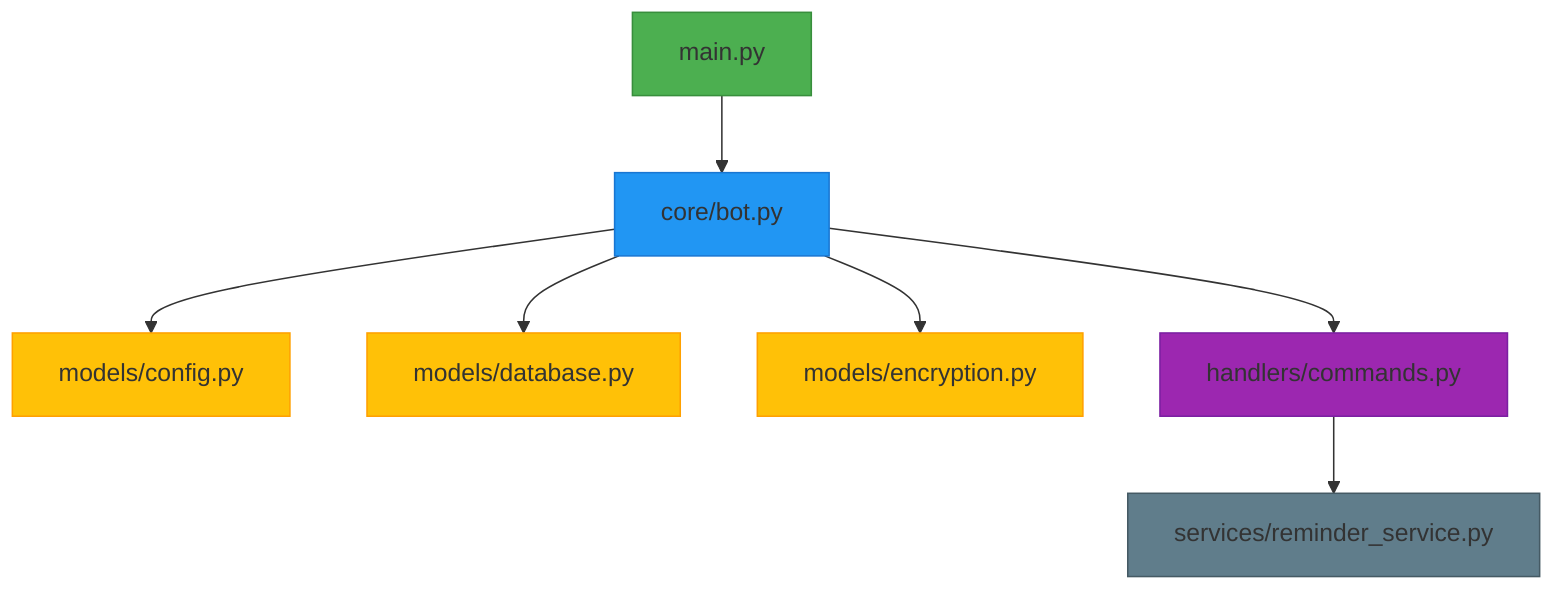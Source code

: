 graph TD
        A[main.py] --> B[core/bot.py]
    B --> C[models/config.py]
    B --> D[models/database.py]
    B --> E[models/encryption.py]
    B --> F[handlers/commands.py]
    F --> G[services/reminder_service.py]
    
    style A fill:#4CAF50,stroke:#388E3C
    style B fill:#2196F3,stroke:#1976D2
    style C fill:#FFC107,stroke:#FFA000
    style D fill:#FFC107,stroke:#FFA000
    style E fill:#FFC107,stroke:#FFA000
    style F fill:#9C27B0,stroke:#7B1FA2
    style G fill:#607D8B,stroke:#455A64